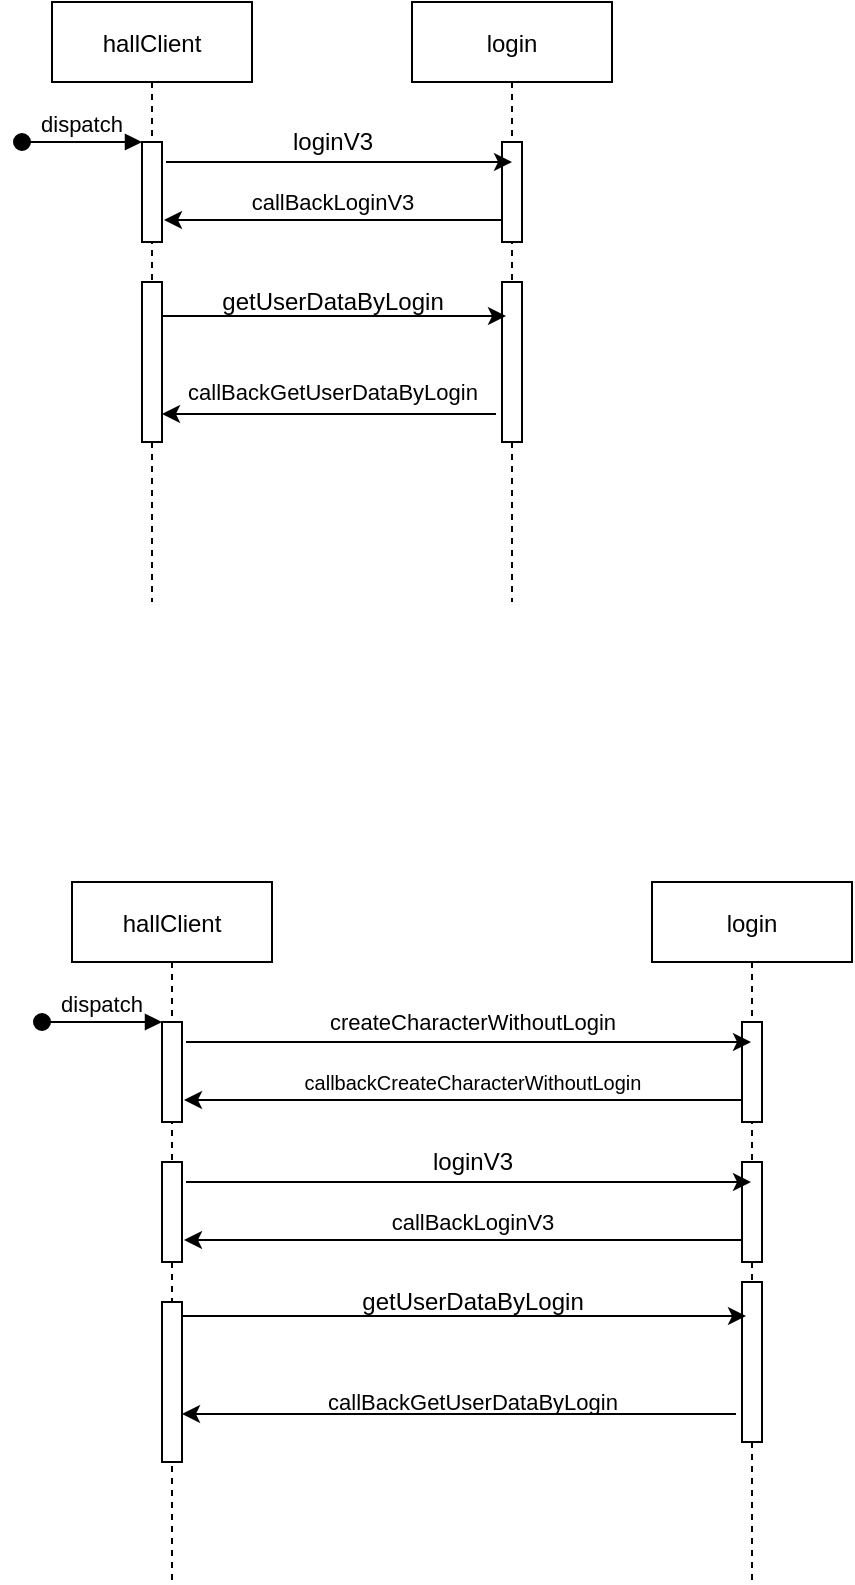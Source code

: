 <mxfile version="15.8.8" type="github">
  <diagram id="kgpKYQtTHZ0yAKxKKP6v" name="Page-1">
    <mxGraphModel dx="1422" dy="762" grid="1" gridSize="10" guides="1" tooltips="1" connect="1" arrows="1" fold="1" page="1" pageScale="1" pageWidth="850" pageHeight="1100" math="0" shadow="0">
      <root>
        <mxCell id="0" />
        <mxCell id="1" parent="0" />
        <mxCell id="3nuBFxr9cyL0pnOWT2aG-1" value="hallClient" style="shape=umlLifeline;perimeter=lifelinePerimeter;container=1;collapsible=0;recursiveResize=0;rounded=0;shadow=0;strokeWidth=1;" parent="1" vertex="1">
          <mxGeometry x="120" y="80" width="100" height="300" as="geometry" />
        </mxCell>
        <mxCell id="3nuBFxr9cyL0pnOWT2aG-3" value="dispatch" style="verticalAlign=bottom;startArrow=oval;endArrow=block;startSize=8;shadow=0;strokeWidth=1;" parent="3nuBFxr9cyL0pnOWT2aG-1" edge="1">
          <mxGeometry relative="1" as="geometry">
            <mxPoint x="-15" y="70" as="sourcePoint" />
            <mxPoint x="45" y="70" as="targetPoint" />
          </mxGeometry>
        </mxCell>
        <mxCell id="3nuBFxr9cyL0pnOWT2aG-4" value="" style="points=[];perimeter=orthogonalPerimeter;rounded=0;shadow=0;strokeWidth=1;" parent="3nuBFxr9cyL0pnOWT2aG-1" vertex="1">
          <mxGeometry x="45" y="70" width="10" height="50" as="geometry" />
        </mxCell>
        <mxCell id="D1cvWWY6wySRjiaeFIVJ-10" value="" style="html=1;points=[];perimeter=orthogonalPerimeter;fontSize=11;" vertex="1" parent="3nuBFxr9cyL0pnOWT2aG-1">
          <mxGeometry x="45" y="140" width="10" height="80" as="geometry" />
        </mxCell>
        <mxCell id="3nuBFxr9cyL0pnOWT2aG-5" value="login" style="shape=umlLifeline;perimeter=lifelinePerimeter;container=1;collapsible=0;recursiveResize=0;rounded=0;shadow=0;strokeWidth=1;" parent="1" vertex="1">
          <mxGeometry x="300" y="80" width="100" height="300" as="geometry" />
        </mxCell>
        <mxCell id="3nuBFxr9cyL0pnOWT2aG-6" value="" style="points=[];perimeter=orthogonalPerimeter;rounded=0;shadow=0;strokeWidth=1;" parent="3nuBFxr9cyL0pnOWT2aG-5" vertex="1">
          <mxGeometry x="45" y="70" width="10" height="50" as="geometry" />
        </mxCell>
        <mxCell id="D1cvWWY6wySRjiaeFIVJ-11" value="" style="html=1;points=[];perimeter=orthogonalPerimeter;fontSize=11;" vertex="1" parent="3nuBFxr9cyL0pnOWT2aG-5">
          <mxGeometry x="45" y="140" width="10" height="80" as="geometry" />
        </mxCell>
        <mxCell id="D1cvWWY6wySRjiaeFIVJ-1" value="" style="endArrow=classic;html=1;rounded=0;exitX=1.2;exitY=0.2;exitDx=0;exitDy=0;exitPerimeter=0;" edge="1" parent="1" source="3nuBFxr9cyL0pnOWT2aG-4">
          <mxGeometry width="50" height="50" relative="1" as="geometry">
            <mxPoint x="180" y="160" as="sourcePoint" />
            <mxPoint x="350" y="160" as="targetPoint" />
            <Array as="points" />
          </mxGeometry>
        </mxCell>
        <mxCell id="D1cvWWY6wySRjiaeFIVJ-2" value="&lt;div style=&quot;background-color: rgb(255, 255, 255); font-size: 12px;&quot;&gt;loginV3&lt;/div&gt;" style="text;html=1;align=center;verticalAlign=middle;resizable=0;points=[];autosize=1;strokeColor=none;fillColor=none;fontSize=12;fontFamily=Helvetica;" vertex="1" parent="1">
          <mxGeometry x="230" y="130" width="60" height="40" as="geometry" />
        </mxCell>
        <mxCell id="D1cvWWY6wySRjiaeFIVJ-7" value="" style="endArrow=classic;html=1;rounded=0;entryX=1.1;entryY=0.78;entryDx=0;entryDy=0;entryPerimeter=0;" edge="1" parent="1" source="3nuBFxr9cyL0pnOWT2aG-6" target="3nuBFxr9cyL0pnOWT2aG-4">
          <mxGeometry width="50" height="50" relative="1" as="geometry">
            <mxPoint x="550" y="290" as="sourcePoint" />
            <mxPoint x="600" y="240" as="targetPoint" />
          </mxGeometry>
        </mxCell>
        <mxCell id="D1cvWWY6wySRjiaeFIVJ-8" value="&lt;div style=&quot;background-color: rgb(255, 255, 255); font-size: 11px;&quot;&gt;callBackLoginV3&lt;/div&gt;" style="text;html=1;align=center;verticalAlign=middle;resizable=0;points=[];autosize=1;strokeColor=none;fillColor=none;fontSize=11;fontFamily=Helvetica;" vertex="1" parent="1">
          <mxGeometry x="205" y="160" width="110" height="40" as="geometry" />
        </mxCell>
        <mxCell id="D1cvWWY6wySRjiaeFIVJ-12" value="" style="endArrow=classic;html=1;rounded=0;fontSize=11;entryX=0.2;entryY=0.213;entryDx=0;entryDy=0;entryPerimeter=0;" edge="1" parent="1" source="D1cvWWY6wySRjiaeFIVJ-10" target="D1cvWWY6wySRjiaeFIVJ-11">
          <mxGeometry width="50" height="50" relative="1" as="geometry">
            <mxPoint x="190" y="280" as="sourcePoint" />
            <mxPoint x="240" y="230" as="targetPoint" />
          </mxGeometry>
        </mxCell>
        <mxCell id="D1cvWWY6wySRjiaeFIVJ-13" value="&lt;div style=&quot;font-size: 12px;&quot;&gt;getUserDataByLogin&lt;/div&gt;" style="text;html=1;align=center;verticalAlign=middle;resizable=0;points=[];autosize=1;strokeColor=none;fillColor=none;fontSize=12;fontFamily=Helvetica;labelBackgroundColor=none;" vertex="1" parent="1">
          <mxGeometry x="195" y="220" width="130" height="20" as="geometry" />
        </mxCell>
        <mxCell id="D1cvWWY6wySRjiaeFIVJ-14" value="" style="endArrow=classic;html=1;rounded=0;fontFamily=Helvetica;fontSize=12;exitX=-0.3;exitY=0.825;exitDx=0;exitDy=0;exitPerimeter=0;" edge="1" parent="1" source="D1cvWWY6wySRjiaeFIVJ-11" target="D1cvWWY6wySRjiaeFIVJ-10">
          <mxGeometry width="50" height="50" relative="1" as="geometry">
            <mxPoint x="520" y="300" as="sourcePoint" />
            <mxPoint x="570" y="250" as="targetPoint" />
          </mxGeometry>
        </mxCell>
        <mxCell id="D1cvWWY6wySRjiaeFIVJ-15" value="&lt;div style=&quot;font-size: 11px;&quot;&gt;&lt;span style=&quot;font-size: 11px;&quot;&gt;callBackGetUserDataByLogin&lt;/span&gt;&lt;/div&gt;" style="text;html=1;align=center;verticalAlign=middle;resizable=0;points=[];autosize=1;strokeColor=none;fillColor=none;fontSize=11;fontFamily=Helvetica;fontColor=default;labelBackgroundColor=none;fontStyle=0" vertex="1" parent="1">
          <mxGeometry x="175" y="265" width="170" height="20" as="geometry" />
        </mxCell>
        <mxCell id="D1cvWWY6wySRjiaeFIVJ-16" value="hallClient" style="shape=umlLifeline;perimeter=lifelinePerimeter;container=1;collapsible=0;recursiveResize=0;rounded=0;shadow=0;strokeWidth=1;" vertex="1" parent="1">
          <mxGeometry x="130" y="520" width="100" height="350" as="geometry" />
        </mxCell>
        <mxCell id="D1cvWWY6wySRjiaeFIVJ-17" value="dispatch" style="verticalAlign=bottom;startArrow=oval;endArrow=block;startSize=8;shadow=0;strokeWidth=1;" edge="1" parent="D1cvWWY6wySRjiaeFIVJ-16">
          <mxGeometry relative="1" as="geometry">
            <mxPoint x="-15" y="70" as="sourcePoint" />
            <mxPoint x="45" y="70" as="targetPoint" />
          </mxGeometry>
        </mxCell>
        <mxCell id="D1cvWWY6wySRjiaeFIVJ-18" value="" style="points=[];perimeter=orthogonalPerimeter;rounded=0;shadow=0;strokeWidth=1;" vertex="1" parent="D1cvWWY6wySRjiaeFIVJ-16">
          <mxGeometry x="45" y="70" width="10" height="50" as="geometry" />
        </mxCell>
        <mxCell id="D1cvWWY6wySRjiaeFIVJ-20" value="login" style="shape=umlLifeline;perimeter=lifelinePerimeter;container=1;collapsible=0;recursiveResize=0;rounded=0;shadow=0;strokeWidth=1;" vertex="1" parent="1">
          <mxGeometry x="420" y="520" width="100" height="350" as="geometry" />
        </mxCell>
        <mxCell id="D1cvWWY6wySRjiaeFIVJ-21" value="" style="points=[];perimeter=orthogonalPerimeter;rounded=0;shadow=0;strokeWidth=1;" vertex="1" parent="D1cvWWY6wySRjiaeFIVJ-20">
          <mxGeometry x="45" y="70" width="10" height="50" as="geometry" />
        </mxCell>
        <mxCell id="D1cvWWY6wySRjiaeFIVJ-34" value="" style="points=[];perimeter=orthogonalPerimeter;rounded=0;shadow=0;strokeWidth=1;" vertex="1" parent="D1cvWWY6wySRjiaeFIVJ-20">
          <mxGeometry x="45" y="140" width="10" height="50" as="geometry" />
        </mxCell>
        <mxCell id="D1cvWWY6wySRjiaeFIVJ-35" value="" style="html=1;points=[];perimeter=orthogonalPerimeter;fontSize=11;" vertex="1" parent="D1cvWWY6wySRjiaeFIVJ-20">
          <mxGeometry x="45" y="200" width="10" height="80" as="geometry" />
        </mxCell>
        <mxCell id="D1cvWWY6wySRjiaeFIVJ-23" value="" style="endArrow=classic;html=1;rounded=0;exitX=1.2;exitY=0.2;exitDx=0;exitDy=0;exitPerimeter=0;" edge="1" parent="1" source="D1cvWWY6wySRjiaeFIVJ-18" target="D1cvWWY6wySRjiaeFIVJ-20">
          <mxGeometry width="50" height="50" relative="1" as="geometry">
            <mxPoint x="190" y="600" as="sourcePoint" />
            <mxPoint x="360" y="600" as="targetPoint" />
            <Array as="points" />
          </mxGeometry>
        </mxCell>
        <mxCell id="D1cvWWY6wySRjiaeFIVJ-24" value="&lt;div style=&quot;background-color: rgb(255, 255, 255); font-size: 11px;&quot;&gt;&lt;div style=&quot;font-size: 11px;&quot;&gt;createCharacterWithoutLogin&lt;/div&gt;&lt;/div&gt;" style="text;html=1;align=center;verticalAlign=middle;resizable=0;points=[];autosize=1;strokeColor=none;fillColor=none;fontSize=11;fontFamily=Helvetica;" vertex="1" parent="1">
          <mxGeometry x="240" y="570" width="180" height="40" as="geometry" />
        </mxCell>
        <mxCell id="D1cvWWY6wySRjiaeFIVJ-25" value="" style="endArrow=classic;html=1;rounded=0;entryX=1.1;entryY=0.78;entryDx=0;entryDy=0;entryPerimeter=0;" edge="1" parent="1" source="D1cvWWY6wySRjiaeFIVJ-21" target="D1cvWWY6wySRjiaeFIVJ-18">
          <mxGeometry width="50" height="50" relative="1" as="geometry">
            <mxPoint x="560" y="730" as="sourcePoint" />
            <mxPoint x="610" y="680" as="targetPoint" />
          </mxGeometry>
        </mxCell>
        <mxCell id="D1cvWWY6wySRjiaeFIVJ-26" value="&lt;div style=&quot;font-size: 10px;&quot;&gt;&lt;div style=&quot;font-size: 10px;&quot;&gt;callbackCreateCharacterWithoutLogin&lt;/div&gt;&lt;/div&gt;" style="text;html=1;align=center;verticalAlign=middle;resizable=0;points=[];autosize=1;strokeColor=none;fillColor=none;fontSize=10;fontFamily=Helvetica;fontStyle=0;labelBackgroundColor=none;" vertex="1" parent="1">
          <mxGeometry x="220" y="610" width="220" height="20" as="geometry" />
        </mxCell>
        <mxCell id="D1cvWWY6wySRjiaeFIVJ-32" value="" style="points=[];perimeter=orthogonalPerimeter;rounded=0;shadow=0;strokeWidth=1;" vertex="1" parent="1">
          <mxGeometry x="175" y="660" width="10" height="50" as="geometry" />
        </mxCell>
        <mxCell id="D1cvWWY6wySRjiaeFIVJ-33" value="" style="html=1;points=[];perimeter=orthogonalPerimeter;fontSize=11;" vertex="1" parent="1">
          <mxGeometry x="175" y="730" width="10" height="80" as="geometry" />
        </mxCell>
        <mxCell id="D1cvWWY6wySRjiaeFIVJ-36" value="" style="endArrow=classic;html=1;rounded=0;exitX=1.2;exitY=0.2;exitDx=0;exitDy=0;exitPerimeter=0;" edge="1" parent="1" source="D1cvWWY6wySRjiaeFIVJ-32" target="D1cvWWY6wySRjiaeFIVJ-20">
          <mxGeometry width="50" height="50" relative="1" as="geometry">
            <mxPoint x="190" y="670" as="sourcePoint" />
            <mxPoint x="360" y="670" as="targetPoint" />
            <Array as="points" />
          </mxGeometry>
        </mxCell>
        <mxCell id="D1cvWWY6wySRjiaeFIVJ-37" value="" style="endArrow=classic;html=1;rounded=0;entryX=1.1;entryY=0.78;entryDx=0;entryDy=0;entryPerimeter=0;" edge="1" parent="1" source="D1cvWWY6wySRjiaeFIVJ-34" target="D1cvWWY6wySRjiaeFIVJ-32">
          <mxGeometry width="50" height="50" relative="1" as="geometry">
            <mxPoint x="560" y="800" as="sourcePoint" />
            <mxPoint x="610" y="750" as="targetPoint" />
          </mxGeometry>
        </mxCell>
        <mxCell id="D1cvWWY6wySRjiaeFIVJ-38" value="&lt;div style=&quot;background-color: rgb(255, 255, 255); font-size: 11px;&quot;&gt;callBackLoginV3&lt;/div&gt;" style="text;html=1;align=center;verticalAlign=middle;resizable=0;points=[];autosize=1;strokeColor=none;fillColor=none;fontSize=11;fontFamily=Helvetica;" vertex="1" parent="1">
          <mxGeometry x="275" y="670" width="110" height="40" as="geometry" />
        </mxCell>
        <mxCell id="D1cvWWY6wySRjiaeFIVJ-39" value="" style="endArrow=classic;html=1;rounded=0;fontSize=11;entryX=0.2;entryY=0.213;entryDx=0;entryDy=0;entryPerimeter=0;" edge="1" parent="1" source="D1cvWWY6wySRjiaeFIVJ-33" target="D1cvWWY6wySRjiaeFIVJ-35">
          <mxGeometry width="50" height="50" relative="1" as="geometry">
            <mxPoint x="200" y="790" as="sourcePoint" />
            <mxPoint x="250" y="740" as="targetPoint" />
          </mxGeometry>
        </mxCell>
        <mxCell id="D1cvWWY6wySRjiaeFIVJ-40" value="&lt;div style=&quot;font-size: 12px;&quot;&gt;getUserDataByLogin&lt;/div&gt;" style="text;html=1;align=center;verticalAlign=middle;resizable=0;points=[];autosize=1;strokeColor=none;fillColor=none;fontSize=12;fontFamily=Helvetica;labelBackgroundColor=none;" vertex="1" parent="1">
          <mxGeometry x="265" y="720" width="130" height="20" as="geometry" />
        </mxCell>
        <mxCell id="D1cvWWY6wySRjiaeFIVJ-41" value="" style="endArrow=classic;html=1;rounded=0;fontFamily=Helvetica;fontSize=12;exitX=-0.3;exitY=0.825;exitDx=0;exitDy=0;exitPerimeter=0;" edge="1" parent="1" source="D1cvWWY6wySRjiaeFIVJ-35" target="D1cvWWY6wySRjiaeFIVJ-33">
          <mxGeometry width="50" height="50" relative="1" as="geometry">
            <mxPoint x="530" y="810" as="sourcePoint" />
            <mxPoint x="580" y="760" as="targetPoint" />
          </mxGeometry>
        </mxCell>
        <mxCell id="D1cvWWY6wySRjiaeFIVJ-42" value="&lt;div style=&quot;font-size: 11px;&quot;&gt;&lt;span style=&quot;font-size: 11px;&quot;&gt;callBackGetUserDataByLogin&lt;/span&gt;&lt;/div&gt;" style="text;html=1;align=center;verticalAlign=middle;resizable=0;points=[];autosize=1;strokeColor=none;fillColor=none;fontSize=11;fontFamily=Helvetica;fontColor=default;labelBackgroundColor=none;fontStyle=0" vertex="1" parent="1">
          <mxGeometry x="245" y="770" width="170" height="20" as="geometry" />
        </mxCell>
        <mxCell id="D1cvWWY6wySRjiaeFIVJ-44" value="&lt;div style=&quot;background-color: rgb(255, 255, 255); font-size: 12px;&quot;&gt;loginV3&lt;/div&gt;" style="text;html=1;align=center;verticalAlign=middle;resizable=0;points=[];autosize=1;strokeColor=none;fillColor=none;fontSize=12;fontFamily=Helvetica;" vertex="1" parent="1">
          <mxGeometry x="300" y="640" width="60" height="40" as="geometry" />
        </mxCell>
      </root>
    </mxGraphModel>
  </diagram>
</mxfile>
